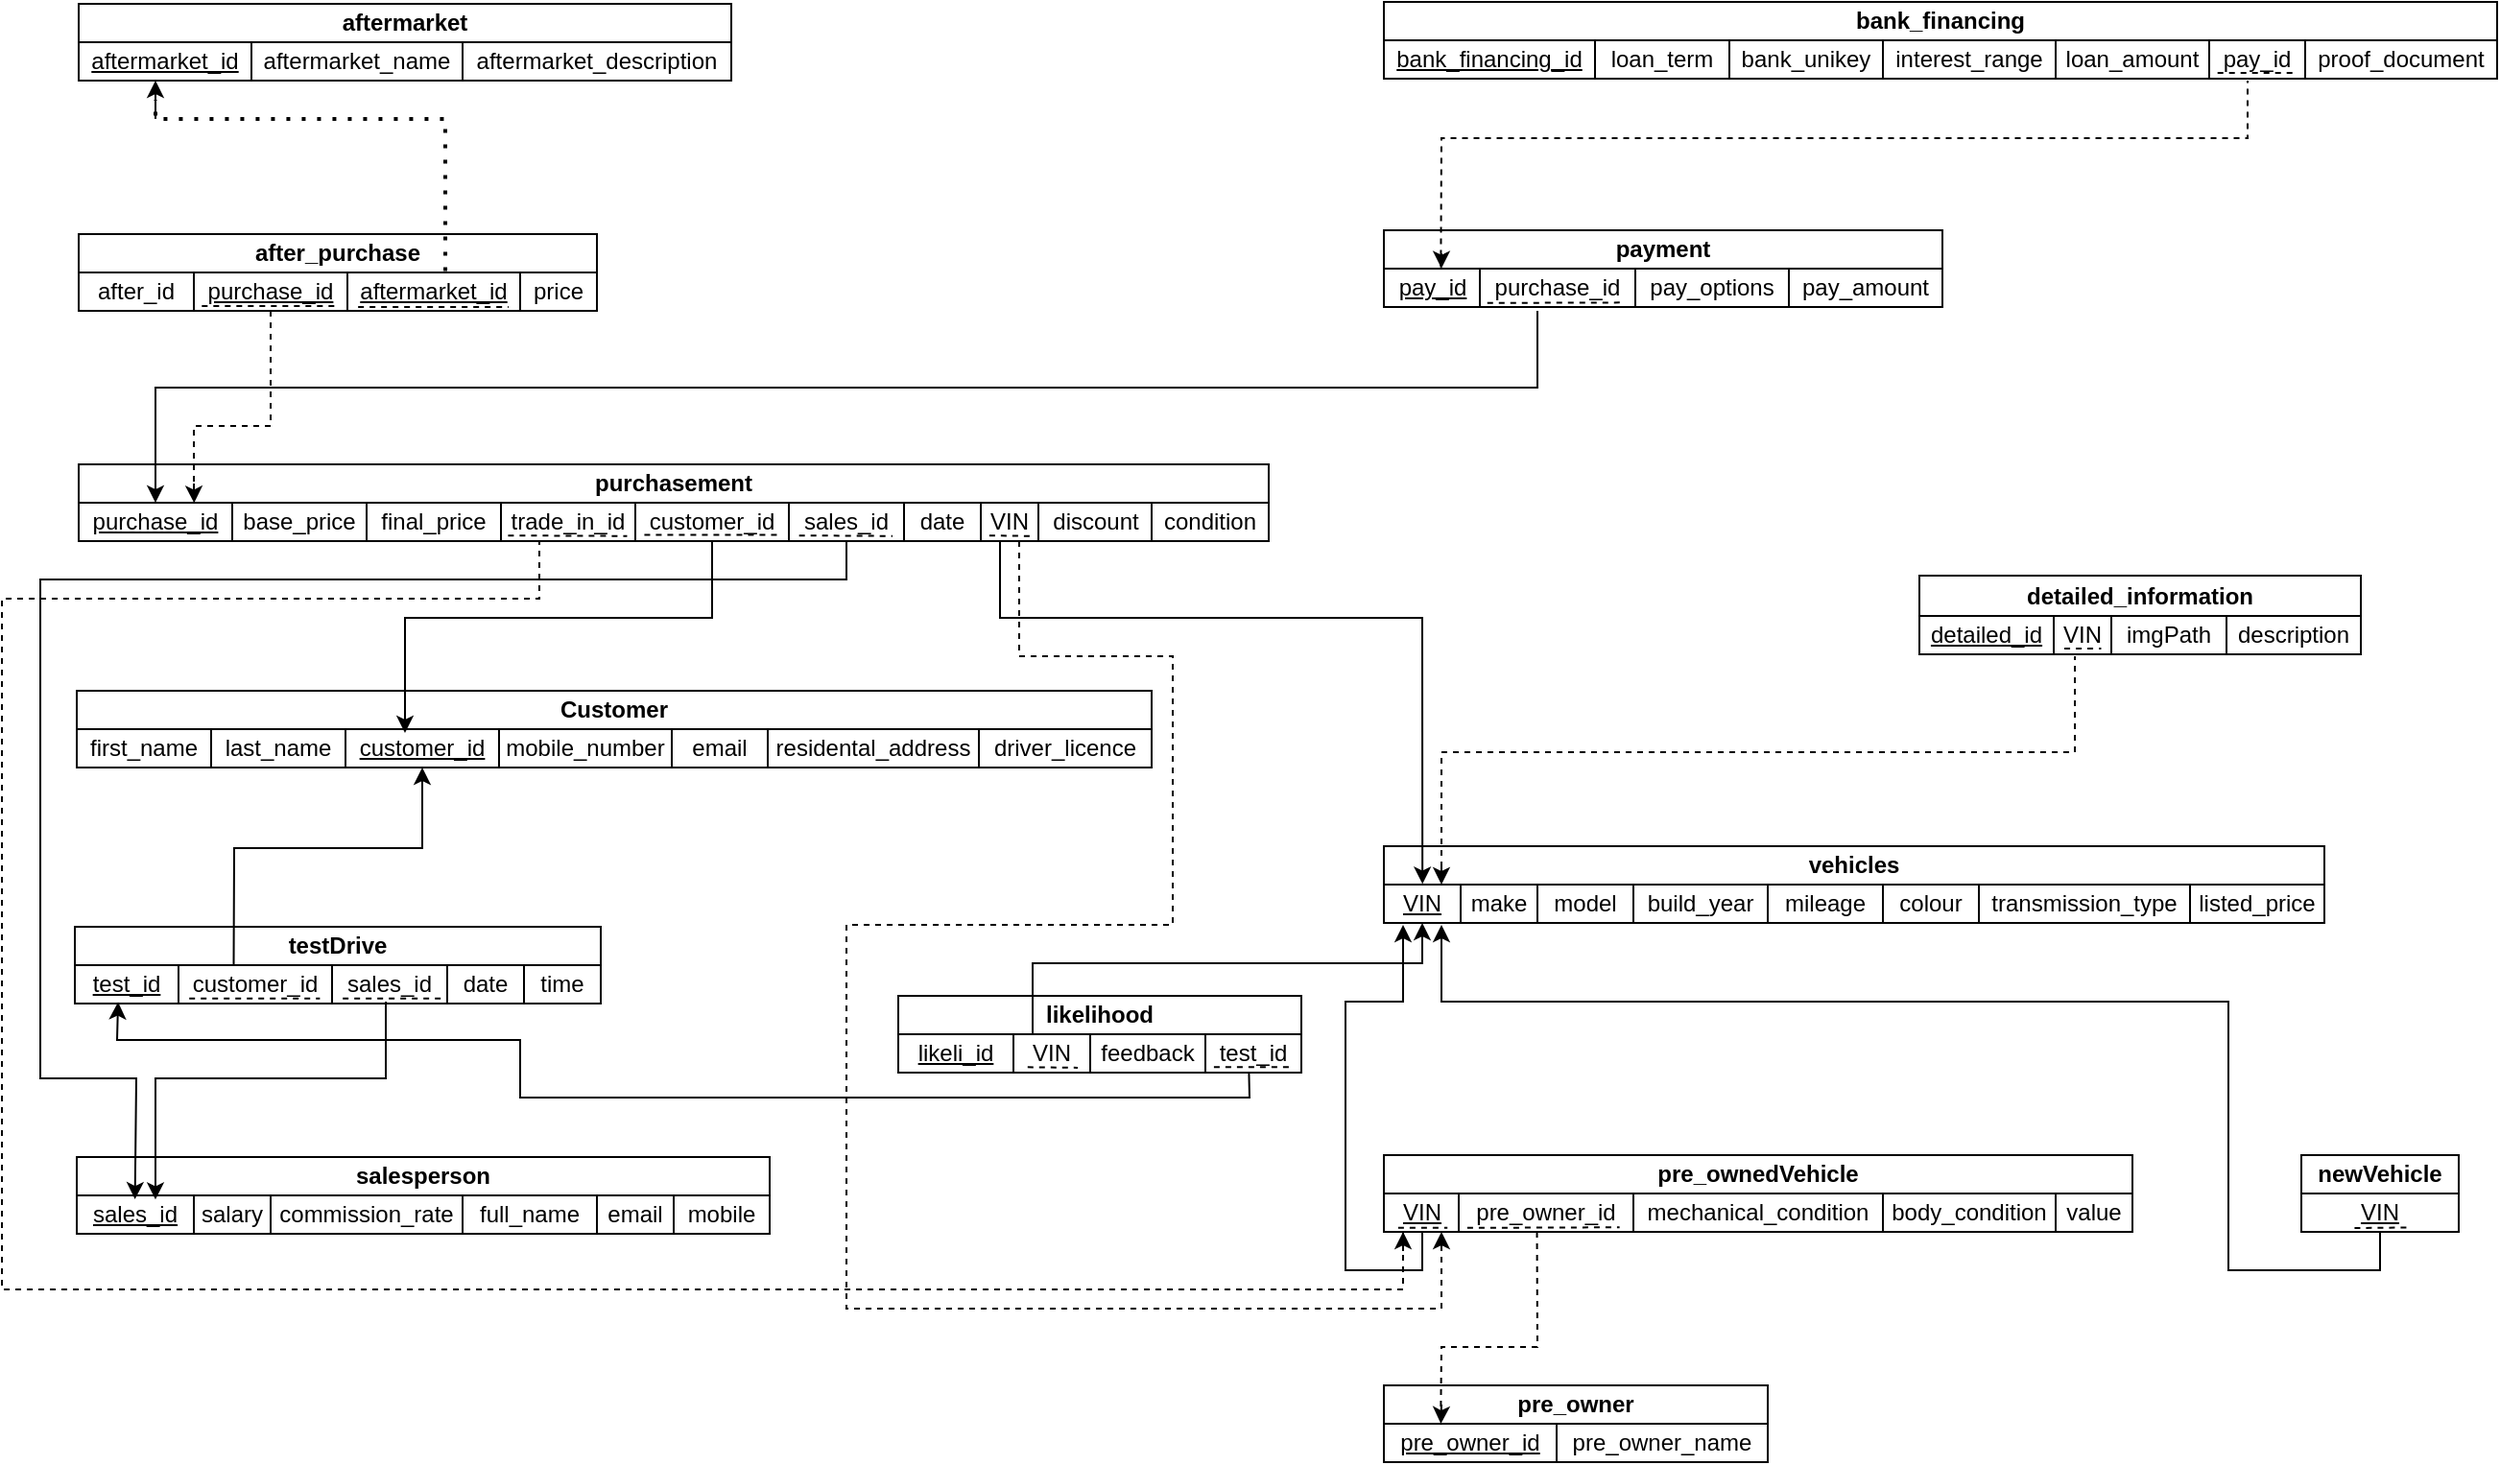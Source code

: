 <mxfile version="26.2.3">
  <diagram id="C5RBs43oDa-KdzZeNtuy" name="Page-1">
    <mxGraphModel dx="2820" dy="830" grid="1" gridSize="10" guides="1" tooltips="1" connect="1" arrows="1" fold="1" page="1" pageScale="1" pageWidth="827" pageHeight="1169" math="0" shadow="0">
      <root>
        <mxCell id="WIyWlLk6GJQsqaUBKTNV-0" />
        <mxCell id="WIyWlLk6GJQsqaUBKTNV-1" parent="WIyWlLk6GJQsqaUBKTNV-0" />
        <mxCell id="j5ePMK_bUGHxFsCCWpfm-15" value="&lt;b&gt;Customer&lt;/b&gt;" style="rounded=0;whiteSpace=wrap;html=1;" parent="WIyWlLk6GJQsqaUBKTNV-1" vertex="1">
          <mxGeometry x="-681" y="598" width="560" height="20" as="geometry" />
        </mxCell>
        <mxCell id="j5ePMK_bUGHxFsCCWpfm-17" value="first_name" style="rounded=0;whiteSpace=wrap;html=1;" parent="WIyWlLk6GJQsqaUBKTNV-1" vertex="1">
          <mxGeometry x="-681" y="618" width="70" height="20" as="geometry" />
        </mxCell>
        <mxCell id="j5ePMK_bUGHxFsCCWpfm-18" value="last_name" style="rounded=0;whiteSpace=wrap;html=1;" parent="WIyWlLk6GJQsqaUBKTNV-1" vertex="1">
          <mxGeometry x="-611" y="618" width="70" height="20" as="geometry" />
        </mxCell>
        <mxCell id="j5ePMK_bUGHxFsCCWpfm-19" value="&lt;u&gt;customer_id&lt;/u&gt;" style="rounded=0;whiteSpace=wrap;html=1;" parent="WIyWlLk6GJQsqaUBKTNV-1" vertex="1">
          <mxGeometry x="-541" y="618" width="80" height="20" as="geometry" />
        </mxCell>
        <mxCell id="j5ePMK_bUGHxFsCCWpfm-20" value="mobile_number" style="rounded=0;whiteSpace=wrap;html=1;" parent="WIyWlLk6GJQsqaUBKTNV-1" vertex="1">
          <mxGeometry x="-461" y="618" width="90" height="20" as="geometry" />
        </mxCell>
        <mxCell id="j5ePMK_bUGHxFsCCWpfm-21" value="email" style="rounded=0;whiteSpace=wrap;html=1;" parent="WIyWlLk6GJQsqaUBKTNV-1" vertex="1">
          <mxGeometry x="-371" y="618" width="50" height="20" as="geometry" />
        </mxCell>
        <mxCell id="j5ePMK_bUGHxFsCCWpfm-22" value="residental_address" style="rounded=0;whiteSpace=wrap;html=1;" parent="WIyWlLk6GJQsqaUBKTNV-1" vertex="1">
          <mxGeometry x="-321" y="618" width="110" height="20" as="geometry" />
        </mxCell>
        <mxCell id="j5ePMK_bUGHxFsCCWpfm-23" value="driver_licence" style="rounded=0;whiteSpace=wrap;html=1;" parent="WIyWlLk6GJQsqaUBKTNV-1" vertex="1">
          <mxGeometry x="-211" y="618" width="90" height="20" as="geometry" />
        </mxCell>
        <mxCell id="j5ePMK_bUGHxFsCCWpfm-24" value="&lt;b&gt;testDrive&lt;/b&gt;" style="rounded=0;whiteSpace=wrap;html=1;" parent="WIyWlLk6GJQsqaUBKTNV-1" vertex="1">
          <mxGeometry x="-682" y="721" width="274" height="20" as="geometry" />
        </mxCell>
        <mxCell id="j5ePMK_bUGHxFsCCWpfm-25" value="&lt;u&gt;test_id&lt;/u&gt;" style="rounded=0;whiteSpace=wrap;html=1;" parent="WIyWlLk6GJQsqaUBKTNV-1" vertex="1">
          <mxGeometry x="-682" y="741" width="54" height="20" as="geometry" />
        </mxCell>
        <mxCell id="j5ePMK_bUGHxFsCCWpfm-26" value="customer_id" style="rounded=0;whiteSpace=wrap;html=1;" parent="WIyWlLk6GJQsqaUBKTNV-1" vertex="1">
          <mxGeometry x="-628" y="741" width="80" height="20" as="geometry" />
        </mxCell>
        <mxCell id="j5ePMK_bUGHxFsCCWpfm-27" value="sales_id" style="rounded=0;whiteSpace=wrap;html=1;" parent="WIyWlLk6GJQsqaUBKTNV-1" vertex="1">
          <mxGeometry x="-548" y="741" width="60" height="20" as="geometry" />
        </mxCell>
        <mxCell id="j5ePMK_bUGHxFsCCWpfm-28" value="date" style="rounded=0;whiteSpace=wrap;html=1;" parent="WIyWlLk6GJQsqaUBKTNV-1" vertex="1">
          <mxGeometry x="-488" y="741" width="40" height="20" as="geometry" />
        </mxCell>
        <mxCell id="j5ePMK_bUGHxFsCCWpfm-29" value="time" style="rounded=0;whiteSpace=wrap;html=1;" parent="WIyWlLk6GJQsqaUBKTNV-1" vertex="1">
          <mxGeometry x="-448" y="741" width="40" height="20" as="geometry" />
        </mxCell>
        <mxCell id="j5ePMK_bUGHxFsCCWpfm-30" value="&lt;u&gt;sales_id&lt;/u&gt;" style="rounded=0;whiteSpace=wrap;html=1;" parent="WIyWlLk6GJQsqaUBKTNV-1" vertex="1">
          <mxGeometry x="-681" y="861" width="61" height="20" as="geometry" />
        </mxCell>
        <mxCell id="j5ePMK_bUGHxFsCCWpfm-31" value="&lt;b&gt;salesperson&lt;/b&gt;" style="rounded=0;whiteSpace=wrap;html=1;" parent="WIyWlLk6GJQsqaUBKTNV-1" vertex="1">
          <mxGeometry x="-681" y="841" width="361" height="20" as="geometry" />
        </mxCell>
        <mxCell id="j5ePMK_bUGHxFsCCWpfm-32" value="salary" style="rounded=0;whiteSpace=wrap;html=1;" parent="WIyWlLk6GJQsqaUBKTNV-1" vertex="1">
          <mxGeometry x="-620" y="861" width="40" height="20" as="geometry" />
        </mxCell>
        <mxCell id="j5ePMK_bUGHxFsCCWpfm-33" value="commission_rate" style="rounded=0;whiteSpace=wrap;html=1;" parent="WIyWlLk6GJQsqaUBKTNV-1" vertex="1">
          <mxGeometry x="-580" y="861" width="100" height="20" as="geometry" />
        </mxCell>
        <mxCell id="j5ePMK_bUGHxFsCCWpfm-34" value="full_name" style="rounded=0;whiteSpace=wrap;html=1;" parent="WIyWlLk6GJQsqaUBKTNV-1" vertex="1">
          <mxGeometry x="-480" y="861" width="70" height="20" as="geometry" />
        </mxCell>
        <mxCell id="j5ePMK_bUGHxFsCCWpfm-35" value="email" style="rounded=0;whiteSpace=wrap;html=1;" parent="WIyWlLk6GJQsqaUBKTNV-1" vertex="1">
          <mxGeometry x="-410" y="861" width="40" height="20" as="geometry" />
        </mxCell>
        <mxCell id="j5ePMK_bUGHxFsCCWpfm-36" value="mobile" style="rounded=0;whiteSpace=wrap;html=1;" parent="WIyWlLk6GJQsqaUBKTNV-1" vertex="1">
          <mxGeometry x="-370" y="861" width="50" height="20" as="geometry" />
        </mxCell>
        <mxCell id="j5ePMK_bUGHxFsCCWpfm-37" value="&lt;b&gt;likelihood&lt;/b&gt;" style="rounded=0;whiteSpace=wrap;html=1;" parent="WIyWlLk6GJQsqaUBKTNV-1" vertex="1">
          <mxGeometry x="-253" y="757" width="210" height="20" as="geometry" />
        </mxCell>
        <mxCell id="j5ePMK_bUGHxFsCCWpfm-38" value="&lt;u&gt;likeli_id&lt;/u&gt;" style="rounded=0;whiteSpace=wrap;html=1;" parent="WIyWlLk6GJQsqaUBKTNV-1" vertex="1">
          <mxGeometry x="-253" y="777" width="60" height="20" as="geometry" />
        </mxCell>
        <mxCell id="j5ePMK_bUGHxFsCCWpfm-39" value="VIN" style="rounded=0;whiteSpace=wrap;html=1;" parent="WIyWlLk6GJQsqaUBKTNV-1" vertex="1">
          <mxGeometry x="-193" y="777" width="40" height="20" as="geometry" />
        </mxCell>
        <mxCell id="j5ePMK_bUGHxFsCCWpfm-40" value="feedback" style="rounded=0;whiteSpace=wrap;html=1;" parent="WIyWlLk6GJQsqaUBKTNV-1" vertex="1">
          <mxGeometry x="-153" y="777" width="60" height="20" as="geometry" />
        </mxCell>
        <mxCell id="j5ePMK_bUGHxFsCCWpfm-41" value="test_id" style="rounded=0;whiteSpace=wrap;html=1;" parent="WIyWlLk6GJQsqaUBKTNV-1" vertex="1">
          <mxGeometry x="-93" y="777" width="50" height="20" as="geometry" />
        </mxCell>
        <mxCell id="j5ePMK_bUGHxFsCCWpfm-43" value="&lt;b&gt;purchasement&lt;/b&gt;" style="rounded=0;whiteSpace=wrap;html=1;" parent="WIyWlLk6GJQsqaUBKTNV-1" vertex="1">
          <mxGeometry x="-680" y="480" width="620" height="20" as="geometry" />
        </mxCell>
        <mxCell id="j5ePMK_bUGHxFsCCWpfm-44" value="&lt;u&gt;purchase_id&lt;/u&gt;" style="rounded=0;whiteSpace=wrap;html=1;" parent="WIyWlLk6GJQsqaUBKTNV-1" vertex="1">
          <mxGeometry x="-680" y="500" width="80" height="20" as="geometry" />
        </mxCell>
        <mxCell id="j5ePMK_bUGHxFsCCWpfm-45" value="base_price" style="rounded=0;whiteSpace=wrap;html=1;" parent="WIyWlLk6GJQsqaUBKTNV-1" vertex="1">
          <mxGeometry x="-600" y="500" width="70" height="20" as="geometry" />
        </mxCell>
        <mxCell id="j5ePMK_bUGHxFsCCWpfm-46" value="final_price" style="rounded=0;whiteSpace=wrap;html=1;" parent="WIyWlLk6GJQsqaUBKTNV-1" vertex="1">
          <mxGeometry x="-530" y="500" width="70" height="20" as="geometry" />
        </mxCell>
        <mxCell id="j5ePMK_bUGHxFsCCWpfm-47" value="trade_in_id" style="rounded=0;whiteSpace=wrap;html=1;" parent="WIyWlLk6GJQsqaUBKTNV-1" vertex="1">
          <mxGeometry x="-460" y="500" width="70" height="20" as="geometry" />
        </mxCell>
        <mxCell id="j5ePMK_bUGHxFsCCWpfm-48" value="customer_id" style="rounded=0;whiteSpace=wrap;html=1;" parent="WIyWlLk6GJQsqaUBKTNV-1" vertex="1">
          <mxGeometry x="-390" y="500" width="80" height="20" as="geometry" />
        </mxCell>
        <mxCell id="j5ePMK_bUGHxFsCCWpfm-49" value="sales_id" style="rounded=0;whiteSpace=wrap;html=1;" parent="WIyWlLk6GJQsqaUBKTNV-1" vertex="1">
          <mxGeometry x="-310" y="500" width="60" height="20" as="geometry" />
        </mxCell>
        <mxCell id="j5ePMK_bUGHxFsCCWpfm-50" value="date" style="rounded=0;whiteSpace=wrap;html=1;" parent="WIyWlLk6GJQsqaUBKTNV-1" vertex="1">
          <mxGeometry x="-250" y="500" width="40" height="20" as="geometry" />
        </mxCell>
        <mxCell id="j5ePMK_bUGHxFsCCWpfm-51" value="VIN" style="rounded=0;whiteSpace=wrap;html=1;" parent="WIyWlLk6GJQsqaUBKTNV-1" vertex="1">
          <mxGeometry x="-210" y="500" width="30" height="20" as="geometry" />
        </mxCell>
        <mxCell id="j5ePMK_bUGHxFsCCWpfm-53" value="discount" style="rounded=0;whiteSpace=wrap;html=1;" parent="WIyWlLk6GJQsqaUBKTNV-1" vertex="1">
          <mxGeometry x="-180" y="500" width="60" height="20" as="geometry" />
        </mxCell>
        <mxCell id="j5ePMK_bUGHxFsCCWpfm-54" value="condition" style="rounded=0;whiteSpace=wrap;html=1;" parent="WIyWlLk6GJQsqaUBKTNV-1" vertex="1">
          <mxGeometry x="-121" y="500" width="61" height="20" as="geometry" />
        </mxCell>
        <mxCell id="j5ePMK_bUGHxFsCCWpfm-55" value="&lt;b&gt;after_purchase&lt;/b&gt;" style="rounded=0;whiteSpace=wrap;html=1;" parent="WIyWlLk6GJQsqaUBKTNV-1" vertex="1">
          <mxGeometry x="-680" y="360" width="270" height="20" as="geometry" />
        </mxCell>
        <mxCell id="j5ePMK_bUGHxFsCCWpfm-56" value="after_id" style="rounded=0;whiteSpace=wrap;html=1;" parent="WIyWlLk6GJQsqaUBKTNV-1" vertex="1">
          <mxGeometry x="-680" y="380" width="60" height="20" as="geometry" />
        </mxCell>
        <mxCell id="j5ePMK_bUGHxFsCCWpfm-57" value="&lt;u&gt;purchase_id&lt;/u&gt;" style="rounded=0;whiteSpace=wrap;html=1;" parent="WIyWlLk6GJQsqaUBKTNV-1" vertex="1">
          <mxGeometry x="-620" y="380" width="80" height="20" as="geometry" />
        </mxCell>
        <mxCell id="j5ePMK_bUGHxFsCCWpfm-58" value="&lt;u&gt;aftermarket_id&lt;/u&gt;" style="rounded=0;whiteSpace=wrap;html=1;" parent="WIyWlLk6GJQsqaUBKTNV-1" vertex="1">
          <mxGeometry x="-540" y="380" width="90" height="20" as="geometry" />
        </mxCell>
        <mxCell id="j5ePMK_bUGHxFsCCWpfm-59" value="price" style="rounded=0;whiteSpace=wrap;html=1;" parent="WIyWlLk6GJQsqaUBKTNV-1" vertex="1">
          <mxGeometry x="-450" y="380" width="40" height="20" as="geometry" />
        </mxCell>
        <mxCell id="j5ePMK_bUGHxFsCCWpfm-60" value="&lt;b&gt;aftermarket&lt;/b&gt;" style="rounded=0;whiteSpace=wrap;html=1;" parent="WIyWlLk6GJQsqaUBKTNV-1" vertex="1">
          <mxGeometry x="-680" y="240" width="340" height="20" as="geometry" />
        </mxCell>
        <mxCell id="j5ePMK_bUGHxFsCCWpfm-61" value="&lt;u&gt;aftermarket_id&lt;/u&gt;" style="rounded=0;whiteSpace=wrap;html=1;" parent="WIyWlLk6GJQsqaUBKTNV-1" vertex="1">
          <mxGeometry x="-680" y="260" width="90" height="20" as="geometry" />
        </mxCell>
        <mxCell id="j5ePMK_bUGHxFsCCWpfm-62" value="aftermarket_name" style="rounded=0;whiteSpace=wrap;html=1;" parent="WIyWlLk6GJQsqaUBKTNV-1" vertex="1">
          <mxGeometry x="-590" y="260" width="110" height="20" as="geometry" />
        </mxCell>
        <mxCell id="j5ePMK_bUGHxFsCCWpfm-63" value="aftermarket_description" style="rounded=0;whiteSpace=wrap;html=1;" parent="WIyWlLk6GJQsqaUBKTNV-1" vertex="1">
          <mxGeometry x="-480" y="260" width="140" height="20" as="geometry" />
        </mxCell>
        <mxCell id="j5ePMK_bUGHxFsCCWpfm-64" value="&lt;b&gt;payment&lt;/b&gt;" style="rounded=0;whiteSpace=wrap;html=1;" parent="WIyWlLk6GJQsqaUBKTNV-1" vertex="1">
          <mxGeometry y="358" width="291" height="20" as="geometry" />
        </mxCell>
        <mxCell id="j5ePMK_bUGHxFsCCWpfm-65" value="&lt;u&gt;pay_id&lt;/u&gt;" style="rounded=0;whiteSpace=wrap;html=1;" parent="WIyWlLk6GJQsqaUBKTNV-1" vertex="1">
          <mxGeometry y="378" width="51" height="20" as="geometry" />
        </mxCell>
        <mxCell id="j5ePMK_bUGHxFsCCWpfm-67" value="purchase_id" style="rounded=0;whiteSpace=wrap;html=1;" parent="WIyWlLk6GJQsqaUBKTNV-1" vertex="1">
          <mxGeometry x="50" y="378" width="81" height="20" as="geometry" />
        </mxCell>
        <mxCell id="j5ePMK_bUGHxFsCCWpfm-68" value="pay_options" style="rounded=0;whiteSpace=wrap;html=1;" parent="WIyWlLk6GJQsqaUBKTNV-1" vertex="1">
          <mxGeometry x="131" y="378" width="80" height="20" as="geometry" />
        </mxCell>
        <mxCell id="j5ePMK_bUGHxFsCCWpfm-69" value="pay_amount" style="rounded=0;whiteSpace=wrap;html=1;" parent="WIyWlLk6GJQsqaUBKTNV-1" vertex="1">
          <mxGeometry x="211" y="378" width="80" height="20" as="geometry" />
        </mxCell>
        <mxCell id="j5ePMK_bUGHxFsCCWpfm-70" value="&lt;b&gt;vehicles&lt;/b&gt;" style="rounded=0;whiteSpace=wrap;html=1;" parent="WIyWlLk6GJQsqaUBKTNV-1" vertex="1">
          <mxGeometry y="679" width="490" height="20" as="geometry" />
        </mxCell>
        <mxCell id="j5ePMK_bUGHxFsCCWpfm-71" value="&lt;u&gt;VIN&lt;/u&gt;" style="rounded=0;whiteSpace=wrap;html=1;" parent="WIyWlLk6GJQsqaUBKTNV-1" vertex="1">
          <mxGeometry y="699" width="40" height="20" as="geometry" />
        </mxCell>
        <mxCell id="j5ePMK_bUGHxFsCCWpfm-72" value="make" style="rounded=0;whiteSpace=wrap;html=1;" parent="WIyWlLk6GJQsqaUBKTNV-1" vertex="1">
          <mxGeometry x="40" y="699" width="40" height="20" as="geometry" />
        </mxCell>
        <mxCell id="j5ePMK_bUGHxFsCCWpfm-73" style="edgeStyle=orthogonalEdgeStyle;rounded=0;orthogonalLoop=1;jettySize=auto;html=1;exitX=0.5;exitY=1;exitDx=0;exitDy=0;" parent="WIyWlLk6GJQsqaUBKTNV-1" source="j5ePMK_bUGHxFsCCWpfm-72" target="j5ePMK_bUGHxFsCCWpfm-72" edge="1">
          <mxGeometry relative="1" as="geometry" />
        </mxCell>
        <mxCell id="j5ePMK_bUGHxFsCCWpfm-74" value="model" style="rounded=0;whiteSpace=wrap;html=1;" parent="WIyWlLk6GJQsqaUBKTNV-1" vertex="1">
          <mxGeometry x="80" y="699" width="50" height="20" as="geometry" />
        </mxCell>
        <mxCell id="j5ePMK_bUGHxFsCCWpfm-75" value="build_year" style="rounded=0;whiteSpace=wrap;html=1;" parent="WIyWlLk6GJQsqaUBKTNV-1" vertex="1">
          <mxGeometry x="130" y="699" width="70" height="20" as="geometry" />
        </mxCell>
        <mxCell id="j5ePMK_bUGHxFsCCWpfm-76" value="mileage" style="rounded=0;whiteSpace=wrap;html=1;" parent="WIyWlLk6GJQsqaUBKTNV-1" vertex="1">
          <mxGeometry x="200" y="699" width="60" height="20" as="geometry" />
        </mxCell>
        <mxCell id="j5ePMK_bUGHxFsCCWpfm-77" value="colour" style="rounded=0;whiteSpace=wrap;html=1;" parent="WIyWlLk6GJQsqaUBKTNV-1" vertex="1">
          <mxGeometry x="260" y="699" width="50" height="20" as="geometry" />
        </mxCell>
        <mxCell id="j5ePMK_bUGHxFsCCWpfm-78" value="transmission_type" style="rounded=0;whiteSpace=wrap;html=1;" parent="WIyWlLk6GJQsqaUBKTNV-1" vertex="1">
          <mxGeometry x="310" y="699" width="110" height="20" as="geometry" />
        </mxCell>
        <mxCell id="j5ePMK_bUGHxFsCCWpfm-79" value="listed_price" style="rounded=0;whiteSpace=wrap;html=1;" parent="WIyWlLk6GJQsqaUBKTNV-1" vertex="1">
          <mxGeometry x="420" y="699" width="70" height="20" as="geometry" />
        </mxCell>
        <mxCell id="j5ePMK_bUGHxFsCCWpfm-80" value="&lt;b&gt;detailed_information&lt;/b&gt;" style="rounded=0;whiteSpace=wrap;html=1;" parent="WIyWlLk6GJQsqaUBKTNV-1" vertex="1">
          <mxGeometry x="279" y="538" width="230" height="21" as="geometry" />
        </mxCell>
        <mxCell id="j5ePMK_bUGHxFsCCWpfm-81" value="&lt;u&gt;detailed_id&lt;/u&gt;" style="rounded=0;whiteSpace=wrap;html=1;" parent="WIyWlLk6GJQsqaUBKTNV-1" vertex="1">
          <mxGeometry x="279" y="559" width="70" height="20" as="geometry" />
        </mxCell>
        <mxCell id="j5ePMK_bUGHxFsCCWpfm-82" value="VIN" style="rounded=0;whiteSpace=wrap;html=1;" parent="WIyWlLk6GJQsqaUBKTNV-1" vertex="1">
          <mxGeometry x="349" y="559" width="30" height="20" as="geometry" />
        </mxCell>
        <mxCell id="j5ePMK_bUGHxFsCCWpfm-83" value="imgPath" style="rounded=0;whiteSpace=wrap;html=1;" parent="WIyWlLk6GJQsqaUBKTNV-1" vertex="1">
          <mxGeometry x="379" y="559" width="60" height="20" as="geometry" />
        </mxCell>
        <mxCell id="j5ePMK_bUGHxFsCCWpfm-84" value="description" style="rounded=0;whiteSpace=wrap;html=1;" parent="WIyWlLk6GJQsqaUBKTNV-1" vertex="1">
          <mxGeometry x="439" y="559" width="70" height="20" as="geometry" />
        </mxCell>
        <mxCell id="j5ePMK_bUGHxFsCCWpfm-85" value="&lt;b&gt;bank_financing&lt;/b&gt;" style="rounded=0;whiteSpace=wrap;html=1;" parent="WIyWlLk6GJQsqaUBKTNV-1" vertex="1">
          <mxGeometry y="239" width="580" height="20" as="geometry" />
        </mxCell>
        <mxCell id="j5ePMK_bUGHxFsCCWpfm-86" value="loan_term" style="rounded=0;whiteSpace=wrap;html=1;" parent="WIyWlLk6GJQsqaUBKTNV-1" vertex="1">
          <mxGeometry x="110" y="259" width="70" height="20" as="geometry" />
        </mxCell>
        <mxCell id="j5ePMK_bUGHxFsCCWpfm-87" value="bank_unikey" style="rounded=0;whiteSpace=wrap;html=1;" parent="WIyWlLk6GJQsqaUBKTNV-1" vertex="1">
          <mxGeometry x="180" y="259" width="80" height="20" as="geometry" />
        </mxCell>
        <mxCell id="j5ePMK_bUGHxFsCCWpfm-88" value="interest_range" style="rounded=0;whiteSpace=wrap;html=1;" parent="WIyWlLk6GJQsqaUBKTNV-1" vertex="1">
          <mxGeometry x="260" y="259" width="90" height="20" as="geometry" />
        </mxCell>
        <mxCell id="j5ePMK_bUGHxFsCCWpfm-89" value="loan_amount" style="rounded=0;whiteSpace=wrap;html=1;" parent="WIyWlLk6GJQsqaUBKTNV-1" vertex="1">
          <mxGeometry x="350" y="259" width="80" height="20" as="geometry" />
        </mxCell>
        <mxCell id="j5ePMK_bUGHxFsCCWpfm-90" value="pay_id" style="rounded=0;whiteSpace=wrap;html=1;" parent="WIyWlLk6GJQsqaUBKTNV-1" vertex="1">
          <mxGeometry x="430" y="259" width="50" height="20" as="geometry" />
        </mxCell>
        <mxCell id="j5ePMK_bUGHxFsCCWpfm-91" value="proof_document" style="rounded=0;whiteSpace=wrap;html=1;" parent="WIyWlLk6GJQsqaUBKTNV-1" vertex="1">
          <mxGeometry x="480" y="259" width="100" height="20" as="geometry" />
        </mxCell>
        <mxCell id="j5ePMK_bUGHxFsCCWpfm-92" value="&lt;u&gt;bank_financing_id&lt;/u&gt;" style="rounded=0;whiteSpace=wrap;html=1;" parent="WIyWlLk6GJQsqaUBKTNV-1" vertex="1">
          <mxGeometry y="259" width="110" height="20" as="geometry" />
        </mxCell>
        <mxCell id="j5ePMK_bUGHxFsCCWpfm-93" value="&lt;b&gt;pre_ownedVehicle&lt;/b&gt;" style="rounded=0;whiteSpace=wrap;html=1;" parent="WIyWlLk6GJQsqaUBKTNV-1" vertex="1">
          <mxGeometry y="840" width="390" height="20" as="geometry" />
        </mxCell>
        <mxCell id="j5ePMK_bUGHxFsCCWpfm-94" value="&lt;u&gt;VIN&lt;/u&gt;" style="rounded=0;whiteSpace=wrap;html=1;" parent="WIyWlLk6GJQsqaUBKTNV-1" vertex="1">
          <mxGeometry y="860" width="40" height="20" as="geometry" />
        </mxCell>
        <mxCell id="j5ePMK_bUGHxFsCCWpfm-95" value="pre_owner_id" style="rounded=0;whiteSpace=wrap;html=1;" parent="WIyWlLk6GJQsqaUBKTNV-1" vertex="1">
          <mxGeometry x="39" y="860" width="91" height="20" as="geometry" />
        </mxCell>
        <mxCell id="j5ePMK_bUGHxFsCCWpfm-96" value="mechanical_condition" style="rounded=0;whiteSpace=wrap;html=1;" parent="WIyWlLk6GJQsqaUBKTNV-1" vertex="1">
          <mxGeometry x="130" y="860" width="130" height="20" as="geometry" />
        </mxCell>
        <mxCell id="j5ePMK_bUGHxFsCCWpfm-97" value="body_condition" style="rounded=0;whiteSpace=wrap;html=1;" parent="WIyWlLk6GJQsqaUBKTNV-1" vertex="1">
          <mxGeometry x="260" y="860" width="90" height="20" as="geometry" />
        </mxCell>
        <mxCell id="j5ePMK_bUGHxFsCCWpfm-98" value="value" style="rounded=0;whiteSpace=wrap;html=1;" parent="WIyWlLk6GJQsqaUBKTNV-1" vertex="1">
          <mxGeometry x="350" y="860" width="40" height="20" as="geometry" />
        </mxCell>
        <mxCell id="j5ePMK_bUGHxFsCCWpfm-99" value="&lt;b&gt;pre_owner&lt;/b&gt;" style="rounded=0;whiteSpace=wrap;html=1;" parent="WIyWlLk6GJQsqaUBKTNV-1" vertex="1">
          <mxGeometry y="960" width="200" height="20" as="geometry" />
        </mxCell>
        <mxCell id="j5ePMK_bUGHxFsCCWpfm-100" value="&lt;u&gt;pre_owner_id&lt;/u&gt;" style="rounded=0;whiteSpace=wrap;html=1;" parent="WIyWlLk6GJQsqaUBKTNV-1" vertex="1">
          <mxGeometry y="980" width="90" height="20" as="geometry" />
        </mxCell>
        <mxCell id="j5ePMK_bUGHxFsCCWpfm-101" value="pre_owner_name" style="rounded=0;whiteSpace=wrap;html=1;" parent="WIyWlLk6GJQsqaUBKTNV-1" vertex="1">
          <mxGeometry x="90" y="980" width="110" height="20" as="geometry" />
        </mxCell>
        <mxCell id="j5ePMK_bUGHxFsCCWpfm-102" value="&lt;b&gt;newVehicle&lt;/b&gt;" style="rounded=0;whiteSpace=wrap;html=1;" parent="WIyWlLk6GJQsqaUBKTNV-1" vertex="1">
          <mxGeometry x="478" y="840" width="82" height="20" as="geometry" />
        </mxCell>
        <mxCell id="kwS0zWFGn771VahmYP1u-1" value="&lt;u&gt;VIN&lt;/u&gt;" style="rounded=0;whiteSpace=wrap;html=1;" vertex="1" parent="WIyWlLk6GJQsqaUBKTNV-1">
          <mxGeometry x="478" y="860" width="82" height="20" as="geometry" />
        </mxCell>
        <mxCell id="kwS0zWFGn771VahmYP1u-4" value="" style="endArrow=none;dashed=1;html=1;rounded=0;exitX=0.052;exitY=0.875;exitDx=0;exitDy=0;exitPerimeter=0;entryX=0.919;entryY=0.875;entryDx=0;entryDy=0;entryPerimeter=0;" edge="1" parent="WIyWlLk6GJQsqaUBKTNV-1" source="j5ePMK_bUGHxFsCCWpfm-57" target="j5ePMK_bUGHxFsCCWpfm-57">
          <mxGeometry width="50" height="50" relative="1" as="geometry">
            <mxPoint x="-590" y="480" as="sourcePoint" />
            <mxPoint x="-540" y="430" as="targetPoint" />
          </mxGeometry>
        </mxCell>
        <mxCell id="kwS0zWFGn771VahmYP1u-5" value="" style="endArrow=none;dashed=1;html=1;rounded=0;exitX=0.049;exitY=0.896;exitDx=0;exitDy=0;exitPerimeter=0;entryX=0.921;entryY=0.881;entryDx=0;entryDy=0;entryPerimeter=0;" edge="1" parent="WIyWlLk6GJQsqaUBKTNV-1" source="j5ePMK_bUGHxFsCCWpfm-95" target="j5ePMK_bUGHxFsCCWpfm-95">
          <mxGeometry width="50" height="50" relative="1" as="geometry">
            <mxPoint x="210" y="840" as="sourcePoint" />
            <mxPoint x="260" y="790" as="targetPoint" />
          </mxGeometry>
        </mxCell>
        <mxCell id="kwS0zWFGn771VahmYP1u-6" value="" style="endArrow=none;dashed=1;html=1;rounded=0;exitX=0.186;exitY=0.893;exitDx=0;exitDy=0;exitPerimeter=0;entryX=0.828;entryY=0.893;entryDx=0;entryDy=0;entryPerimeter=0;" edge="1" parent="WIyWlLk6GJQsqaUBKTNV-1" source="j5ePMK_bUGHxFsCCWpfm-94" target="j5ePMK_bUGHxFsCCWpfm-94">
          <mxGeometry width="50" height="50" relative="1" as="geometry">
            <mxPoint x="100" y="890" as="sourcePoint" />
            <mxPoint x="30" y="880" as="targetPoint" />
          </mxGeometry>
        </mxCell>
        <mxCell id="kwS0zWFGn771VahmYP1u-7" value="" style="endArrow=none;dashed=1;html=1;rounded=0;entryX=0.674;entryY=0.886;entryDx=0;entryDy=0;entryPerimeter=0;exitX=0.338;exitY=0.9;exitDx=0;exitDy=0;exitPerimeter=0;" edge="1" parent="WIyWlLk6GJQsqaUBKTNV-1" source="kwS0zWFGn771VahmYP1u-1" target="kwS0zWFGn771VahmYP1u-1">
          <mxGeometry width="50" height="50" relative="1" as="geometry">
            <mxPoint x="504" y="878" as="sourcePoint" />
            <mxPoint x="570" y="810" as="targetPoint" />
          </mxGeometry>
        </mxCell>
        <mxCell id="kwS0zWFGn771VahmYP1u-8" value="" style="endArrow=none;dashed=1;html=1;rounded=0;exitX=0.184;exitY=0.853;exitDx=0;exitDy=0;exitPerimeter=0;entryX=0.824;entryY=0.853;entryDx=0;entryDy=0;entryPerimeter=0;" edge="1" parent="WIyWlLk6GJQsqaUBKTNV-1" source="j5ePMK_bUGHxFsCCWpfm-82" target="j5ePMK_bUGHxFsCCWpfm-82">
          <mxGeometry width="50" height="50" relative="1" as="geometry">
            <mxPoint x="349" y="590" as="sourcePoint" />
            <mxPoint x="370" y="600" as="targetPoint" />
          </mxGeometry>
        </mxCell>
        <mxCell id="kwS0zWFGn771VahmYP1u-9" value="" style="endArrow=none;dashed=1;html=1;rounded=0;exitX=0.059;exitY=0.838;exitDx=0;exitDy=0;exitPerimeter=0;entryX=0.922;entryY=0.838;entryDx=0;entryDy=0;entryPerimeter=0;" edge="1" parent="WIyWlLk6GJQsqaUBKTNV-1" source="j5ePMK_bUGHxFsCCWpfm-48" target="j5ePMK_bUGHxFsCCWpfm-48">
          <mxGeometry width="50" height="50" relative="1" as="geometry">
            <mxPoint x="-360" y="590" as="sourcePoint" />
            <mxPoint x="-310" y="540" as="targetPoint" />
          </mxGeometry>
        </mxCell>
        <mxCell id="kwS0zWFGn771VahmYP1u-10" value="" style="endArrow=none;dashed=1;html=1;rounded=0;exitX=0.089;exitY=0.854;exitDx=0;exitDy=0;exitPerimeter=0;entryX=0.9;entryY=0.868;entryDx=0;entryDy=0;entryPerimeter=0;" edge="1" parent="WIyWlLk6GJQsqaUBKTNV-1" source="j5ePMK_bUGHxFsCCWpfm-49" target="j5ePMK_bUGHxFsCCWpfm-49">
          <mxGeometry width="50" height="50" relative="1" as="geometry">
            <mxPoint x="-300" y="460" as="sourcePoint" />
            <mxPoint x="-350" y="430" as="targetPoint" />
          </mxGeometry>
        </mxCell>
        <mxCell id="kwS0zWFGn771VahmYP1u-11" value="" style="endArrow=none;dashed=1;html=1;rounded=0;exitX=0.148;exitY=0.854;exitDx=0;exitDy=0;exitPerimeter=0;entryX=0.854;entryY=0.868;entryDx=0;entryDy=0;entryPerimeter=0;" edge="1" parent="WIyWlLk6GJQsqaUBKTNV-1" source="j5ePMK_bUGHxFsCCWpfm-51" target="j5ePMK_bUGHxFsCCWpfm-51">
          <mxGeometry width="50" height="50" relative="1" as="geometry">
            <mxPoint x="-210" y="520" as="sourcePoint" />
            <mxPoint x="-180" y="540" as="targetPoint" />
          </mxGeometry>
        </mxCell>
        <mxCell id="kwS0zWFGn771VahmYP1u-12" value="" style="endArrow=none;dashed=1;html=1;rounded=0;exitX=0.053;exitY=0.854;exitDx=0;exitDy=0;exitPerimeter=0;entryX=0.939;entryY=0.868;entryDx=0;entryDy=0;entryPerimeter=0;" edge="1" parent="WIyWlLk6GJQsqaUBKTNV-1" source="j5ePMK_bUGHxFsCCWpfm-47" target="j5ePMK_bUGHxFsCCWpfm-47">
          <mxGeometry width="50" height="50" relative="1" as="geometry">
            <mxPoint x="-440" y="520" as="sourcePoint" />
            <mxPoint x="-390" y="470" as="targetPoint" />
          </mxGeometry>
        </mxCell>
        <mxCell id="kwS0zWFGn771VahmYP1u-13" value="" style="endArrow=none;dashed=1;html=1;rounded=0;exitX=0.048;exitY=0.895;exitDx=0;exitDy=0;exitPerimeter=0;entryX=0.92;entryY=0.884;entryDx=0;entryDy=0;entryPerimeter=0;" edge="1" parent="WIyWlLk6GJQsqaUBKTNV-1" source="j5ePMK_bUGHxFsCCWpfm-67" target="j5ePMK_bUGHxFsCCWpfm-67">
          <mxGeometry width="50" height="50" relative="1" as="geometry">
            <mxPoint x="150" y="350" as="sourcePoint" />
            <mxPoint x="200" y="300" as="targetPoint" />
          </mxGeometry>
        </mxCell>
        <mxCell id="kwS0zWFGn771VahmYP1u-14" value="" style="endArrow=none;dashed=1;html=1;rounded=0;exitX=0.087;exitY=0.85;exitDx=0;exitDy=0;exitPerimeter=0;" edge="1" parent="WIyWlLk6GJQsqaUBKTNV-1" source="j5ePMK_bUGHxFsCCWpfm-90">
          <mxGeometry width="50" height="50" relative="1" as="geometry">
            <mxPoint x="420" y="340" as="sourcePoint" />
            <mxPoint x="476" y="276" as="targetPoint" />
          </mxGeometry>
        </mxCell>
        <mxCell id="kwS0zWFGn771VahmYP1u-15" value="" style="endArrow=none;dashed=1;html=1;rounded=0;exitX=0.07;exitY=0.866;exitDx=0;exitDy=0;exitPerimeter=0;entryX=0.921;entryY=0.866;entryDx=0;entryDy=0;entryPerimeter=0;" edge="1" parent="WIyWlLk6GJQsqaUBKTNV-1" source="j5ePMK_bUGHxFsCCWpfm-26" target="j5ePMK_bUGHxFsCCWpfm-26">
          <mxGeometry width="50" height="50" relative="1" as="geometry">
            <mxPoint x="-540" y="820" as="sourcePoint" />
            <mxPoint x="-490" y="770" as="targetPoint" />
          </mxGeometry>
        </mxCell>
        <mxCell id="kwS0zWFGn771VahmYP1u-16" value="" style="endArrow=none;dashed=1;html=1;rounded=0;exitX=0.093;exitY=0.866;exitDx=0;exitDy=0;exitPerimeter=0;entryX=0.948;entryY=0.866;entryDx=0;entryDy=0;entryPerimeter=0;" edge="1" parent="WIyWlLk6GJQsqaUBKTNV-1" source="j5ePMK_bUGHxFsCCWpfm-27" target="j5ePMK_bUGHxFsCCWpfm-27">
          <mxGeometry width="50" height="50" relative="1" as="geometry">
            <mxPoint x="-540" y="820" as="sourcePoint" />
            <mxPoint x="-490" y="770" as="targetPoint" />
          </mxGeometry>
        </mxCell>
        <mxCell id="kwS0zWFGn771VahmYP1u-17" value="" style="endArrow=none;dashed=1;html=1;rounded=0;entryX=0.837;entryY=0.873;entryDx=0;entryDy=0;entryPerimeter=0;exitX=0.185;exitY=0.858;exitDx=0;exitDy=0;exitPerimeter=0;" edge="1" parent="WIyWlLk6GJQsqaUBKTNV-1" source="j5ePMK_bUGHxFsCCWpfm-39" target="j5ePMK_bUGHxFsCCWpfm-39">
          <mxGeometry width="50" height="50" relative="1" as="geometry">
            <mxPoint x="-180" y="794" as="sourcePoint" />
            <mxPoint x="-120" y="770" as="targetPoint" />
          </mxGeometry>
        </mxCell>
        <mxCell id="kwS0zWFGn771VahmYP1u-18" value="" style="endArrow=none;dashed=1;html=1;rounded=0;exitX=0.089;exitY=0.856;exitDx=0;exitDy=0;exitPerimeter=0;entryX=0.908;entryY=0.856;entryDx=0;entryDy=0;entryPerimeter=0;" edge="1" parent="WIyWlLk6GJQsqaUBKTNV-1" source="j5ePMK_bUGHxFsCCWpfm-41" target="j5ePMK_bUGHxFsCCWpfm-41">
          <mxGeometry width="50" height="50" relative="1" as="geometry">
            <mxPoint x="-170" y="820" as="sourcePoint" />
            <mxPoint x="-120" y="770" as="targetPoint" />
          </mxGeometry>
        </mxCell>
        <mxCell id="kwS0zWFGn771VahmYP1u-19" value="" style="endArrow=classic;html=1;rounded=0;exitX=0.5;exitY=1;exitDx=0;exitDy=0;" edge="1" parent="WIyWlLk6GJQsqaUBKTNV-1" source="j5ePMK_bUGHxFsCCWpfm-48">
          <mxGeometry width="50" height="50" relative="1" as="geometry">
            <mxPoint x="-350" y="520" as="sourcePoint" />
            <mxPoint x="-510" y="620" as="targetPoint" />
            <Array as="points">
              <mxPoint x="-350" y="560" />
              <mxPoint x="-510" y="560" />
            </Array>
          </mxGeometry>
        </mxCell>
        <mxCell id="kwS0zWFGn771VahmYP1u-20" value="" style="endArrow=classic;html=1;rounded=0;entryX=0.084;entryY=1.102;entryDx=0;entryDy=0;entryPerimeter=0;" edge="1" parent="WIyWlLk6GJQsqaUBKTNV-1" target="j5ePMK_bUGHxFsCCWpfm-31">
          <mxGeometry width="50" height="50" relative="1" as="geometry">
            <mxPoint x="-280" y="520" as="sourcePoint" />
            <mxPoint x="-700" y="840" as="targetPoint" />
            <Array as="points">
              <mxPoint x="-280" y="540" />
              <mxPoint x="-700" y="540" />
              <mxPoint x="-700" y="800" />
              <mxPoint x="-650" y="800" />
            </Array>
          </mxGeometry>
        </mxCell>
        <mxCell id="kwS0zWFGn771VahmYP1u-21" value="" style="endArrow=classic;html=1;rounded=0;entryX=0.041;entryY=0.985;entryDx=0;entryDy=0;entryPerimeter=0;" edge="1" parent="WIyWlLk6GJQsqaUBKTNV-1" target="j5ePMK_bUGHxFsCCWpfm-70">
          <mxGeometry width="50" height="50" relative="1" as="geometry">
            <mxPoint x="-200" y="520" as="sourcePoint" />
            <mxPoint x="20" y="560" as="targetPoint" />
            <Array as="points">
              <mxPoint x="-200" y="560" />
              <mxPoint x="20" y="560" />
            </Array>
          </mxGeometry>
        </mxCell>
        <mxCell id="kwS0zWFGn771VahmYP1u-22" value="" style="endArrow=classic;html=1;rounded=0;" edge="1" parent="WIyWlLk6GJQsqaUBKTNV-1">
          <mxGeometry width="50" height="50" relative="1" as="geometry">
            <mxPoint x="80" y="400" as="sourcePoint" />
            <mxPoint x="-640" y="500" as="targetPoint" />
            <Array as="points">
              <mxPoint x="80" y="440" />
              <mxPoint x="-640" y="440" />
            </Array>
          </mxGeometry>
        </mxCell>
        <mxCell id="kwS0zWFGn771VahmYP1u-23" value="" style="endArrow=classic;html=1;rounded=0;exitX=0.302;exitY=1.015;exitDx=0;exitDy=0;exitPerimeter=0;entryX=0.5;entryY=1;entryDx=0;entryDy=0;" edge="1" parent="WIyWlLk6GJQsqaUBKTNV-1" source="j5ePMK_bUGHxFsCCWpfm-24" target="j5ePMK_bUGHxFsCCWpfm-19">
          <mxGeometry width="50" height="50" relative="1" as="geometry">
            <mxPoint x="-590" y="710" as="sourcePoint" />
            <mxPoint x="-540" y="660" as="targetPoint" />
            <Array as="points">
              <mxPoint x="-599" y="680" />
              <mxPoint x="-501" y="680" />
            </Array>
          </mxGeometry>
        </mxCell>
        <mxCell id="kwS0zWFGn771VahmYP1u-24" value="" style="endArrow=classic;html=1;rounded=0;entryX=0.672;entryY=0.109;entryDx=0;entryDy=0;entryPerimeter=0;" edge="1" parent="WIyWlLk6GJQsqaUBKTNV-1" target="j5ePMK_bUGHxFsCCWpfm-30">
          <mxGeometry width="50" height="50" relative="1" as="geometry">
            <mxPoint x="-520" y="760" as="sourcePoint" />
            <mxPoint x="-400" y="770" as="targetPoint" />
            <Array as="points">
              <mxPoint x="-520" y="800" />
              <mxPoint x="-640" y="800" />
            </Array>
          </mxGeometry>
        </mxCell>
        <mxCell id="kwS0zWFGn771VahmYP1u-25" value="" style="endArrow=classic;html=1;rounded=0;entryX=0.417;entryY=0.963;entryDx=0;entryDy=0;entryPerimeter=0;exitX=0.454;exitY=0.991;exitDx=0;exitDy=0;exitPerimeter=0;" edge="1" parent="WIyWlLk6GJQsqaUBKTNV-1" source="j5ePMK_bUGHxFsCCWpfm-41" target="j5ePMK_bUGHxFsCCWpfm-25">
          <mxGeometry width="50" height="50" relative="1" as="geometry">
            <mxPoint x="-70" y="800" as="sourcePoint" />
            <mxPoint x="-600" y="820" as="targetPoint" />
            <Array as="points">
              <mxPoint x="-70" y="810" />
              <mxPoint x="-450" y="810" />
              <mxPoint x="-450" y="780" />
              <mxPoint x="-660" y="780" />
            </Array>
          </mxGeometry>
        </mxCell>
        <mxCell id="kwS0zWFGn771VahmYP1u-26" value="" style="endArrow=classic;html=1;rounded=0;exitX=0.25;exitY=0;exitDx=0;exitDy=0;entryX=0.5;entryY=1;entryDx=0;entryDy=0;" edge="1" parent="WIyWlLk6GJQsqaUBKTNV-1" source="j5ePMK_bUGHxFsCCWpfm-39" target="j5ePMK_bUGHxFsCCWpfm-71">
          <mxGeometry width="50" height="50" relative="1" as="geometry">
            <mxPoint x="-160" y="750" as="sourcePoint" />
            <mxPoint x="-110" y="700" as="targetPoint" />
            <Array as="points">
              <mxPoint x="-183" y="740" />
              <mxPoint x="20" y="740" />
            </Array>
          </mxGeometry>
        </mxCell>
        <mxCell id="kwS0zWFGn771VahmYP1u-27" value="" style="endArrow=classic;html=1;rounded=0;exitX=0.5;exitY=1;exitDx=0;exitDy=0;" edge="1" parent="WIyWlLk6GJQsqaUBKTNV-1" source="kwS0zWFGn771VahmYP1u-1">
          <mxGeometry width="50" height="50" relative="1" as="geometry">
            <mxPoint x="490" y="940" as="sourcePoint" />
            <mxPoint x="30" y="720" as="targetPoint" />
            <Array as="points">
              <mxPoint x="519" y="900" />
              <mxPoint x="440" y="900" />
              <mxPoint x="440" y="760" />
              <mxPoint x="30" y="760" />
            </Array>
          </mxGeometry>
        </mxCell>
        <mxCell id="kwS0zWFGn771VahmYP1u-28" value="" style="endArrow=classic;html=1;rounded=0;exitX=0.5;exitY=1;exitDx=0;exitDy=0;" edge="1" parent="WIyWlLk6GJQsqaUBKTNV-1" source="j5ePMK_bUGHxFsCCWpfm-94">
          <mxGeometry width="50" height="50" relative="1" as="geometry">
            <mxPoint x="20" y="970" as="sourcePoint" />
            <mxPoint x="10" y="720" as="targetPoint" />
            <Array as="points">
              <mxPoint x="20" y="900" />
              <mxPoint x="-20" y="900" />
              <mxPoint x="-20" y="760" />
              <mxPoint x="10" y="760" />
            </Array>
          </mxGeometry>
        </mxCell>
        <mxCell id="kwS0zWFGn771VahmYP1u-29" value="" style="endArrow=none;dashed=1;html=1;rounded=0;" edge="1" parent="WIyWlLk6GJQsqaUBKTNV-1">
          <mxGeometry width="50" height="50" relative="1" as="geometry">
            <mxPoint x="-190" y="520" as="sourcePoint" />
            <mxPoint x="30" y="880" as="targetPoint" />
            <Array as="points">
              <mxPoint x="-190" y="580" />
              <mxPoint x="-110" y="580" />
              <mxPoint x="-110" y="720" />
              <mxPoint x="-190" y="720" />
              <mxPoint x="-280" y="720" />
              <mxPoint x="-280" y="920" />
              <mxPoint x="30" y="920" />
            </Array>
          </mxGeometry>
        </mxCell>
        <mxCell id="kwS0zWFGn771VahmYP1u-30" value="" style="endArrow=classic;html=1;rounded=0;" edge="1" parent="WIyWlLk6GJQsqaUBKTNV-1">
          <mxGeometry width="50" height="50" relative="1" as="geometry">
            <mxPoint x="30" y="890" as="sourcePoint" />
            <mxPoint x="30" y="880" as="targetPoint" />
          </mxGeometry>
        </mxCell>
        <mxCell id="kwS0zWFGn771VahmYP1u-31" value="" style="endArrow=none;dashed=1;html=1;rounded=0;" edge="1" parent="WIyWlLk6GJQsqaUBKTNV-1">
          <mxGeometry width="50" height="50" relative="1" as="geometry">
            <mxPoint x="-580" y="400" as="sourcePoint" />
            <mxPoint x="-620" y="499" as="targetPoint" />
            <Array as="points">
              <mxPoint x="-580" y="460" />
              <mxPoint x="-620" y="460" />
            </Array>
          </mxGeometry>
        </mxCell>
        <mxCell id="kwS0zWFGn771VahmYP1u-32" value="" style="endArrow=classic;html=1;rounded=0;entryX=0.097;entryY=1.008;entryDx=0;entryDy=0;entryPerimeter=0;" edge="1" parent="WIyWlLk6GJQsqaUBKTNV-1" target="j5ePMK_bUGHxFsCCWpfm-43">
          <mxGeometry width="50" height="50" relative="1" as="geometry">
            <mxPoint x="-620" y="490" as="sourcePoint" />
            <mxPoint x="-380" y="490" as="targetPoint" />
          </mxGeometry>
        </mxCell>
        <mxCell id="kwS0zWFGn771VahmYP1u-33" value="" style="endArrow=none;dashed=1;html=1;rounded=0;exitX=0.062;exitY=0.898;exitDx=0;exitDy=0;exitPerimeter=0;" edge="1" parent="WIyWlLk6GJQsqaUBKTNV-1" source="j5ePMK_bUGHxFsCCWpfm-58">
          <mxGeometry width="50" height="50" relative="1" as="geometry">
            <mxPoint x="-450" y="550" as="sourcePoint" />
            <mxPoint x="-456" y="398" as="targetPoint" />
          </mxGeometry>
        </mxCell>
        <mxCell id="kwS0zWFGn771VahmYP1u-34" value="" style="endArrow=none;dashed=1;html=1;dashPattern=1 3;strokeWidth=2;rounded=0;exitX=0.567;exitY=-0.039;exitDx=0;exitDy=0;exitPerimeter=0;" edge="1" parent="WIyWlLk6GJQsqaUBKTNV-1" source="j5ePMK_bUGHxFsCCWpfm-58">
          <mxGeometry width="50" height="50" relative="1" as="geometry">
            <mxPoint x="-500" y="480" as="sourcePoint" />
            <mxPoint x="-640" y="290" as="targetPoint" />
            <Array as="points">
              <mxPoint x="-489" y="300" />
              <mxPoint x="-640" y="300" />
            </Array>
          </mxGeometry>
        </mxCell>
        <mxCell id="kwS0zWFGn771VahmYP1u-35" value="" style="endArrow=classic;html=1;rounded=0;" edge="1" parent="WIyWlLk6GJQsqaUBKTNV-1">
          <mxGeometry width="50" height="50" relative="1" as="geometry">
            <mxPoint x="-640" y="300" as="sourcePoint" />
            <mxPoint x="-640" y="280" as="targetPoint" />
          </mxGeometry>
        </mxCell>
        <mxCell id="kwS0zWFGn771VahmYP1u-36" value="" style="endArrow=none;dashed=1;html=1;rounded=0;exitX=0.102;exitY=0.962;exitDx=0;exitDy=0;exitPerimeter=0;" edge="1" parent="WIyWlLk6GJQsqaUBKTNV-1" source="j5ePMK_bUGHxFsCCWpfm-64">
          <mxGeometry width="50" height="50" relative="1" as="geometry">
            <mxPoint x="30" y="350" as="sourcePoint" />
            <mxPoint x="450" y="280" as="targetPoint" />
            <Array as="points">
              <mxPoint x="30" y="310" />
              <mxPoint x="450" y="310" />
            </Array>
          </mxGeometry>
        </mxCell>
        <mxCell id="kwS0zWFGn771VahmYP1u-38" value="" style="endArrow=classic;html=1;rounded=0;entryX=0.103;entryY=0.991;entryDx=0;entryDy=0;entryPerimeter=0;" edge="1" parent="WIyWlLk6GJQsqaUBKTNV-1" target="j5ePMK_bUGHxFsCCWpfm-64">
          <mxGeometry width="50" height="50" relative="1" as="geometry">
            <mxPoint x="30" y="370" as="sourcePoint" />
            <mxPoint x="150" y="290" as="targetPoint" />
          </mxGeometry>
        </mxCell>
        <mxCell id="kwS0zWFGn771VahmYP1u-39" value="" style="endArrow=none;dashed=1;html=1;rounded=0;" edge="1" parent="WIyWlLk6GJQsqaUBKTNV-1">
          <mxGeometry width="50" height="50" relative="1" as="geometry">
            <mxPoint x="30" y="690" as="sourcePoint" />
            <mxPoint x="360" y="580" as="targetPoint" />
            <Array as="points">
              <mxPoint x="30" y="630" />
              <mxPoint x="360" y="630" />
            </Array>
          </mxGeometry>
        </mxCell>
        <mxCell id="kwS0zWFGn771VahmYP1u-40" value="" style="endArrow=classic;html=1;rounded=0;entryX=0.75;entryY=0;entryDx=0;entryDy=0;" edge="1" parent="WIyWlLk6GJQsqaUBKTNV-1" target="j5ePMK_bUGHxFsCCWpfm-71">
          <mxGeometry width="50" height="50" relative="1" as="geometry">
            <mxPoint x="30" y="690" as="sourcePoint" />
            <mxPoint x="150" y="620" as="targetPoint" />
          </mxGeometry>
        </mxCell>
        <mxCell id="kwS0zWFGn771VahmYP1u-41" value="" style="endArrow=none;dashed=1;html=1;rounded=0;exitX=0.448;exitY=1;exitDx=0;exitDy=0;exitPerimeter=0;entryX=0.148;entryY=1.028;entryDx=0;entryDy=0;entryPerimeter=0;" edge="1" parent="WIyWlLk6GJQsqaUBKTNV-1" source="j5ePMK_bUGHxFsCCWpfm-95" target="j5ePMK_bUGHxFsCCWpfm-99">
          <mxGeometry width="50" height="50" relative="1" as="geometry">
            <mxPoint x="150" y="950" as="sourcePoint" />
            <mxPoint x="200" y="900" as="targetPoint" />
            <Array as="points">
              <mxPoint x="80" y="940" />
              <mxPoint x="30" y="940" />
            </Array>
          </mxGeometry>
        </mxCell>
        <mxCell id="kwS0zWFGn771VahmYP1u-42" value="" style="endArrow=classic;html=1;rounded=0;entryX=0.33;entryY=0.039;entryDx=0;entryDy=0;entryPerimeter=0;" edge="1" parent="WIyWlLk6GJQsqaUBKTNV-1">
          <mxGeometry width="50" height="50" relative="1" as="geometry">
            <mxPoint x="30" y="970" as="sourcePoint" />
            <mxPoint x="29.7" y="980" as="targetPoint" />
          </mxGeometry>
        </mxCell>
        <mxCell id="kwS0zWFGn771VahmYP1u-44" value="" style="endArrow=none;dashed=1;html=1;rounded=0;exitX=0.25;exitY=1;exitDx=0;exitDy=0;" edge="1" parent="WIyWlLk6GJQsqaUBKTNV-1" source="j5ePMK_bUGHxFsCCWpfm-94">
          <mxGeometry width="50" height="50" relative="1" as="geometry">
            <mxPoint x="-110" y="880" as="sourcePoint" />
            <mxPoint x="-440" y="520" as="targetPoint" />
            <Array as="points">
              <mxPoint x="10" y="910" />
              <mxPoint x="-720" y="910" />
              <mxPoint x="-720" y="550" />
              <mxPoint x="-440" y="550" />
            </Array>
          </mxGeometry>
        </mxCell>
        <mxCell id="kwS0zWFGn771VahmYP1u-45" value="" style="endArrow=classic;html=1;rounded=0;" edge="1" parent="WIyWlLk6GJQsqaUBKTNV-1">
          <mxGeometry width="50" height="50" relative="1" as="geometry">
            <mxPoint x="10" y="890" as="sourcePoint" />
            <mxPoint x="10" y="880" as="targetPoint" />
          </mxGeometry>
        </mxCell>
      </root>
    </mxGraphModel>
  </diagram>
</mxfile>
